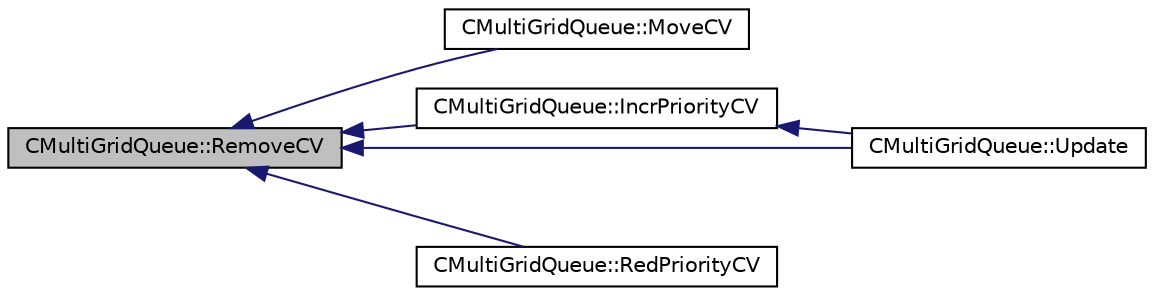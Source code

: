 digraph "CMultiGridQueue::RemoveCV"
{
  edge [fontname="Helvetica",fontsize="10",labelfontname="Helvetica",labelfontsize="10"];
  node [fontname="Helvetica",fontsize="10",shape=record];
  rankdir="LR";
  Node38 [label="CMultiGridQueue::RemoveCV",height=0.2,width=0.4,color="black", fillcolor="grey75", style="filled", fontcolor="black"];
  Node38 -> Node39 [dir="back",color="midnightblue",fontsize="10",style="solid",fontname="Helvetica"];
  Node39 [label="CMultiGridQueue::MoveCV",height=0.2,width=0.4,color="black", fillcolor="white", style="filled",URL="$class_c_multi_grid_queue.html#a73d36e52d6837cc7b57e42746340cc47",tooltip="Change a CV from a list to a different list. "];
  Node38 -> Node40 [dir="back",color="midnightblue",fontsize="10",style="solid",fontname="Helvetica"];
  Node40 [label="CMultiGridQueue::IncrPriorityCV",height=0.2,width=0.4,color="black", fillcolor="white", style="filled",URL="$class_c_multi_grid_queue.html#ab0d5fdd640dcf60a90b1295cf0c0c0fb",tooltip="Increase the priority of the CV. "];
  Node40 -> Node41 [dir="back",color="midnightblue",fontsize="10",style="solid",fontname="Helvetica"];
  Node41 [label="CMultiGridQueue::Update",height=0.2,width=0.4,color="black", fillcolor="white", style="filled",URL="$class_c_multi_grid_queue.html#acd3761592466374bde6ad7bc3576bfb5",tooltip="Update the queue with the new control volume (remove the CV and increase the priority of the neighbor..."];
  Node38 -> Node42 [dir="back",color="midnightblue",fontsize="10",style="solid",fontname="Helvetica"];
  Node42 [label="CMultiGridQueue::RedPriorityCV",height=0.2,width=0.4,color="black", fillcolor="white", style="filled",URL="$class_c_multi_grid_queue.html#a853f0da5503dfd8c4512d16f07988792",tooltip="Increase the priority of the CV. "];
  Node38 -> Node41 [dir="back",color="midnightblue",fontsize="10",style="solid",fontname="Helvetica"];
}

